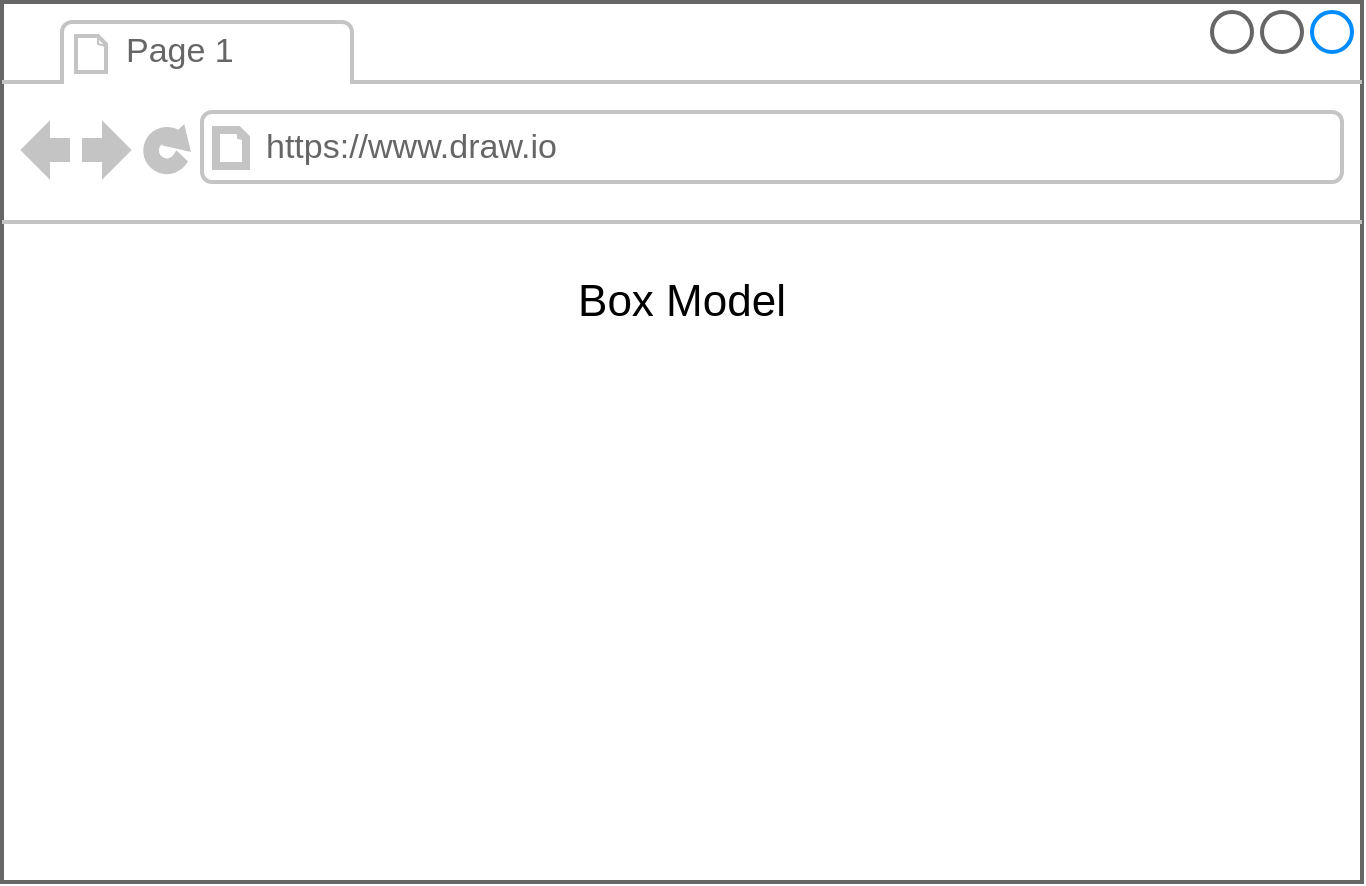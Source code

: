 <mxfile version="20.8.23" type="github">
  <diagram name="Página-1" id="umsXanYTFkSCcars_-Vj">
    <mxGraphModel dx="1434" dy="707" grid="1" gridSize="10" guides="1" tooltips="1" connect="1" arrows="1" fold="1" page="1" pageScale="1" pageWidth="827" pageHeight="1169" math="0" shadow="0">
      <root>
        <mxCell id="0" />
        <mxCell id="1" parent="0" />
        <mxCell id="TVY8Nx6I0VkV87Rxp40z-1" value="" style="strokeWidth=2;shadow=0;dashed=0;align=center;html=1;shape=mxgraph.mockup.containers.browserWindow;rSize=0;strokeColor=#666666;strokeColor2=#008cff;strokeColor3=#c4c4c4;mainText=,;recursiveResize=0;" vertex="1" parent="1">
          <mxGeometry x="70" y="160" width="680" height="440" as="geometry" />
        </mxCell>
        <mxCell id="TVY8Nx6I0VkV87Rxp40z-2" value="Page 1" style="strokeWidth=1;shadow=0;dashed=0;align=center;html=1;shape=mxgraph.mockup.containers.anchor;fontSize=17;fontColor=#666666;align=left;" vertex="1" parent="TVY8Nx6I0VkV87Rxp40z-1">
          <mxGeometry x="60" y="12" width="110" height="26" as="geometry" />
        </mxCell>
        <mxCell id="TVY8Nx6I0VkV87Rxp40z-3" value="https://www.draw.io" style="strokeWidth=1;shadow=0;dashed=0;align=center;html=1;shape=mxgraph.mockup.containers.anchor;rSize=0;fontSize=17;fontColor=#666666;align=left;" vertex="1" parent="TVY8Nx6I0VkV87Rxp40z-1">
          <mxGeometry x="130" y="60" width="250" height="26" as="geometry" />
        </mxCell>
        <mxCell id="TVY8Nx6I0VkV87Rxp40z-4" value="&lt;font style=&quot;font-size: 22px;&quot;&gt;Box Model&lt;/font&gt;" style="text;html=1;strokeColor=none;fillColor=none;align=center;verticalAlign=middle;whiteSpace=wrap;rounded=0;strokeWidth=7;perimeterSpacing=6;" vertex="1" parent="TVY8Nx6I0VkV87Rxp40z-1">
          <mxGeometry x="270" y="120" width="140" height="60" as="geometry" />
        </mxCell>
      </root>
    </mxGraphModel>
  </diagram>
</mxfile>
